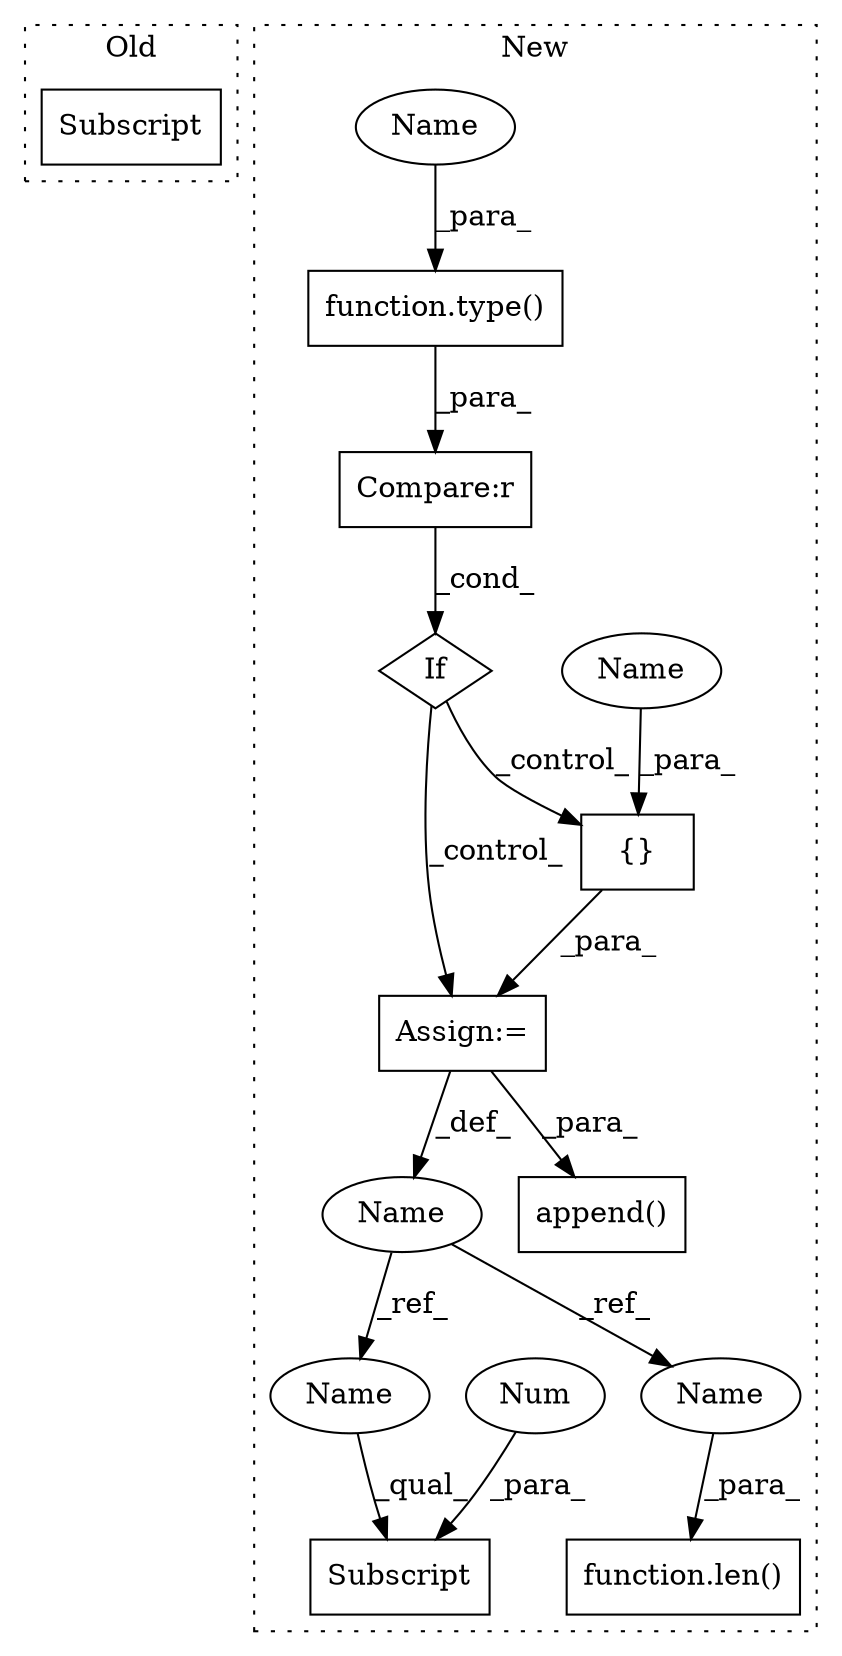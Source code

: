 digraph G {
subgraph cluster0 {
1 [label="Subscript" a="63" s="1388,0" l="16,0" shape="box"];
label = "Old";
style="dotted";
}
subgraph cluster1 {
2 [label="function.type()" a="75" s="1446,1466" l="5,1" shape="box"];
3 [label="If" a="96" s="1443,1474" l="3,14" shape="diamond"];
4 [label="Compare:r" a="40" s="1446" l="28" shape="box"];
5 [label="Assign:=" a="68" s="1503" l="3" shape="box"];
6 [label="{}" a="59" s="1506,1522" l="1,0" shape="box"];
7 [label="Subscript" a="63" s="1611,0" l="18,0" shape="box"];
8 [label="Name" a="87" s="1488" l="15" shape="ellipse"];
9 [label="function.len()" a="75" s="1695,1714" l="4,1" shape="box"];
10 [label="append()" a="75" s="1571,1670" l="19,1" shape="box"];
11 [label="Num" a="76" s="1627" l="1" shape="ellipse"];
12 [label="Name" a="87" s="1507" l="15" shape="ellipse"];
13 [label="Name" a="87" s="1451" l="15" shape="ellipse"];
14 [label="Name" a="87" s="1611" l="15" shape="ellipse"];
15 [label="Name" a="87" s="1699" l="15" shape="ellipse"];
label = "New";
style="dotted";
}
2 -> 4 [label="_para_"];
3 -> 6 [label="_control_"];
3 -> 5 [label="_control_"];
4 -> 3 [label="_cond_"];
5 -> 10 [label="_para_"];
5 -> 8 [label="_def_"];
6 -> 5 [label="_para_"];
8 -> 14 [label="_ref_"];
8 -> 15 [label="_ref_"];
11 -> 7 [label="_para_"];
12 -> 6 [label="_para_"];
13 -> 2 [label="_para_"];
14 -> 7 [label="_qual_"];
15 -> 9 [label="_para_"];
}